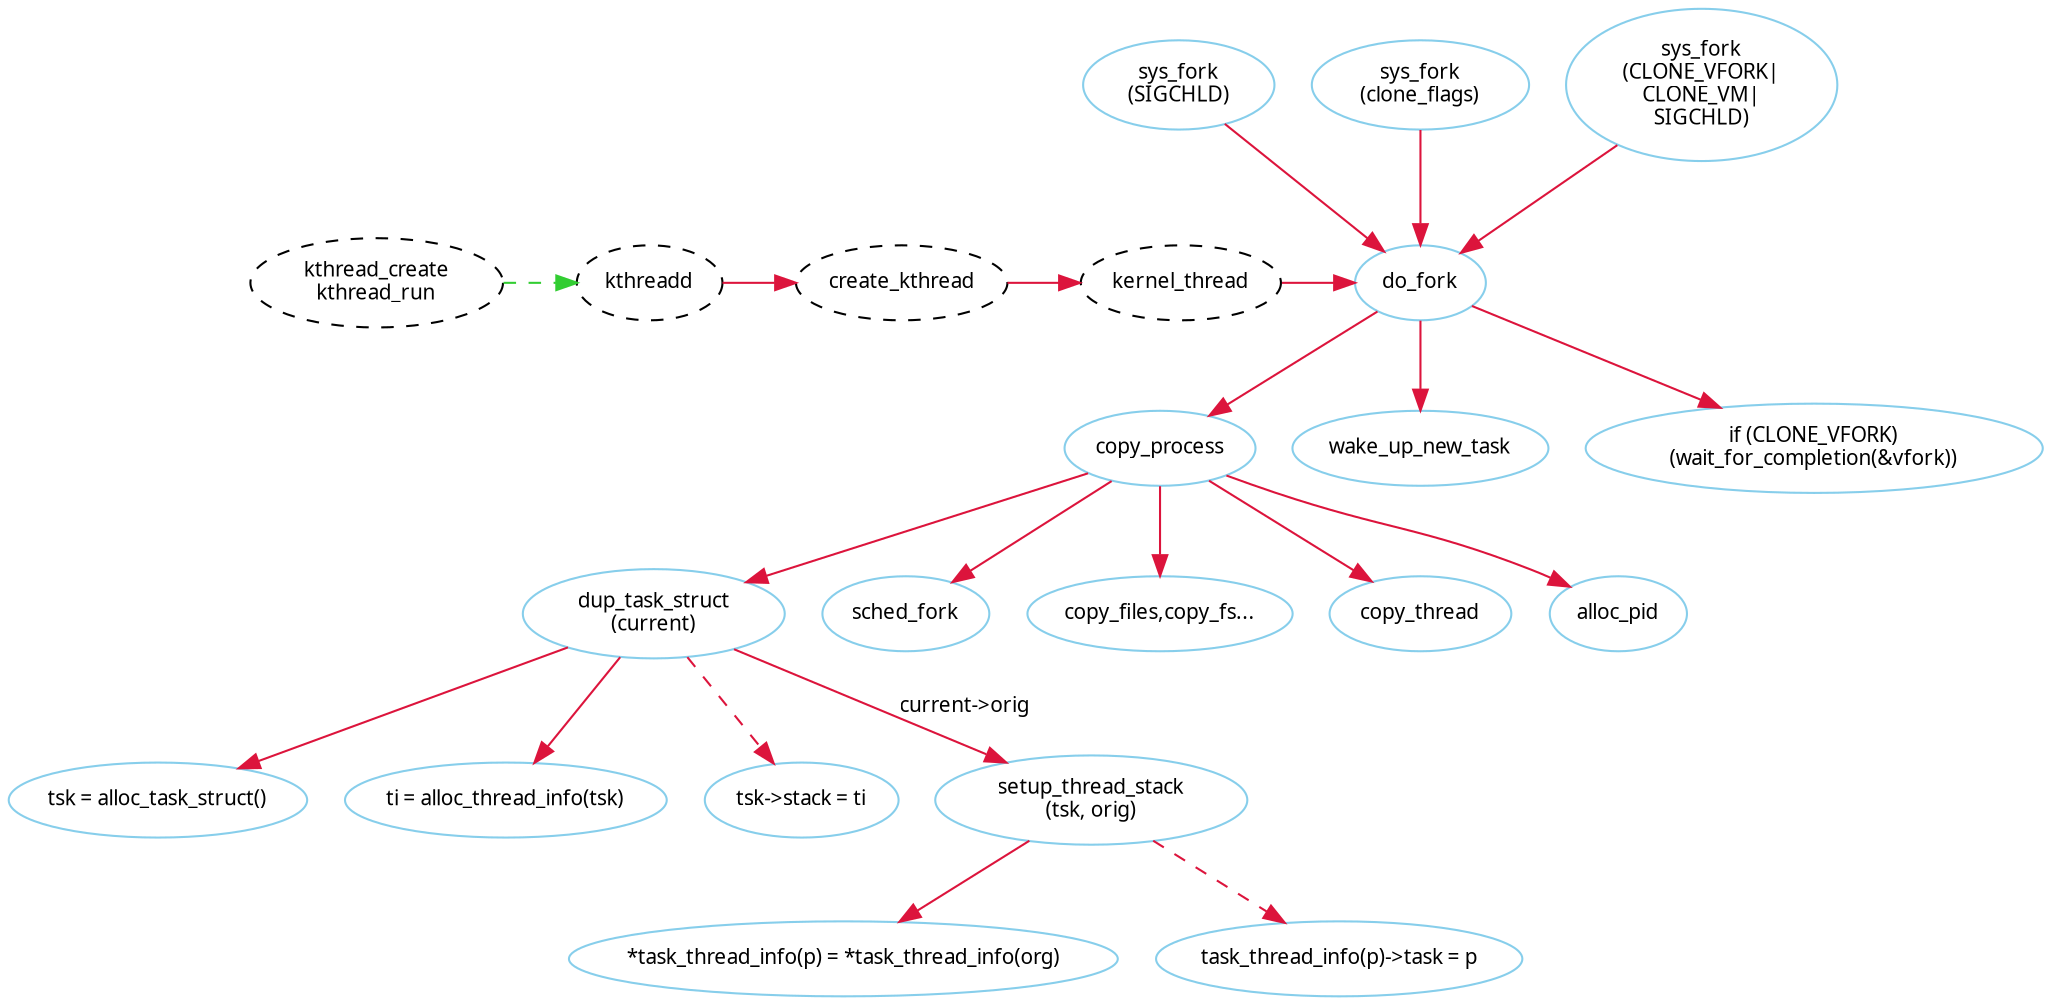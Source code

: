 /*
node
color: naveblue, skyblue, red, red4, crimson, forestgreen, limegreen
style: solid, dotted, dashed, bold, rounded, filled
shape:
*/

/*
edge
color: naveblue, skyblue, red, red4, crimson, forestgreen, limegreen
style: solid, dotted, dashed, bold 
shape: 
*/

/*
rankdir: TB BT LR RL
*/

digraph fork_dot{
	fontname = "Verdana";
	fontsize = 10;
	rankdir=TB;
	node [fontname = "Verdana", fontsize = 10, color="skyblue"];
	edge [fontname = "Verdana", fontsize = 10, color="crimson", style="solid"];

	sys_fork[label="sys_fork\n(SIGCHLD)"];
	sys_vfork[label="sys_fork\n(clone_flags)"];
	sys_clone[label="sys_fork\n(CLONE_VFORK|\nCLONE_VM|\nSIGCHLD)"];

	sys_fork->do_fork
	sys_vfork->do_fork
	sys_clone->do_fork

	//do_fork()
	//1.
	//p = copy_process(clone_flags, stack_start, regs, stack_size,
	//				 child_tidptr, NULL, trace);
	//2.
	//if (unlikely(clone_flags & CLONE_STOPPED))
	//		__set_task_state(p, TASK_STOPPED);
	//	else 
	//		wake_up_new_task(p, clone_flags);
	//3.
	//if (clone_flags & CLONE_VFORK)
	//		wait_for_completion(&vfork);
	do_fork->copy_process
	do_fork->wake_up_new_task
	do_fork->"if (CLONE_VFORK)\n(wait_for_completion(&vfork))"

	//copy_process()
	//1. 
	//p = dup_task_struct(current);
	//2.
	//sched_fork(p, clone_flags)
	//3.
	//if ((retval = audit_alloc(p)))
	//if ((retval = copy_semundo(clone_flags, p)))
	//if ((retval = copy_files(clone_flags, p)))
	//if ((retval = copy_fs(clone_flags, p)))
	//if ((retval = copy_sighand(clone_flags, p)))
	//if ((retval = copy_signal(clone_flags, p)))
	//if ((retval = copy_mm(clone_flags, p)))
	//if ((retval = copy_namespaces(clone_flags, p)))
	//if ((retval = copy_io(clone_flags, p)))
	//4.
	//retval = copy_thread(0, clone_flags, stack_start, stack_size, p, regs);
	//5.
	//pid = alloc_pid(p->nsproxy->pid_ns);
	//p->pid = pid_nr(pid);
	//p->tgid = p->pid;
	//if (clone_flags & CLONE_THREAD)
	//	p->tgid = current->tgid;

	//6.
	///* CLONE_PARENT re-uses the old parent */
	//if (clone_flags & (CLONE_PARENT|CLONE_THREAD)) {
	//	p->real_parent = current->real_parent;
	//	p->parent_exec_id = current->parent_exec_id;
	//} else {
	//	p->real_parent = current; (!!!)
	//	p->parent_exec_id = current->self_exec_id;
	//}
	//7. thread
	//p->group_leader = p;
	//if (clone_flags & CLONE_THREAD)
	//	p->group_leader = current->group_leader;
	//	list_add_tail_rcu(&p->thread_group, &p->group_leader->thread_group);
	//8.
	//list_add_tail(&p->sibling, &p->real_parent->children);
	//tracehook_finish_clone(p, clone_flags, trace);(!!!child->parent = child->real_parent;)
	//9. task
	//if (thread_group_leader(p)) 
	//	list_add_tail_rcu(&p->tasks, &init_task.tasks)
	
	copy_process->dup_task_struct
	copy_process->sched_fork
	copy_process->"copy_files,copy_fs..."
	copy_process->copy_thread
	copy_process->alloc_pid
	//copy_process->"if (clone_flags & CLONE_THREAD)\nlist_add_tail_rcu(&p->thread_group, &p->group_leader->thread_group);"
	//copy_process->"list_add_tail(&p->sibling, &p->real_parent->children)"
	//copy_process->"if (thread_group_leader(p))\nlist_add_tail_rcu(&p->tasks, &init_task.tasks)"

	//dup_task_struct()
	dup_task_struct[label="dup_task_struct\n(current)"];

	dup_task_struct->"tsk = alloc_task_struct()"
	dup_task_struct->"ti = alloc_thread_info(tsk)"
	dup_task_struct->"tsk->stack = ti"[style="dashed"]
	dup_task_struct->setup_thread_stack[label="current->orig"]

	//setup_thread_stack()
	setup_thread_stack[label="setup_thread_stack\n(tsk, orig)"];

	setup_thread_stack->"*task_thread_info(p) = *task_thread_info(org)"
	setup_thread_stack->"task_thread_info(p)->task = p"[style="dashed"]

	//kernel thread releated
	node [fontname = "Verdana", fontsize = 10, color="black", style="dashed"];
	{rank=same;kthread_create kthreadd create_kthread kernel_thread do_fork}
	kthread_create[label="kthread_create\nkthread_run"];
	
	kthread_create->kthreadd[color="limegreen", style="dashed"]
	kthreadd->create_kthread->kernel_thread->do_fork
}

